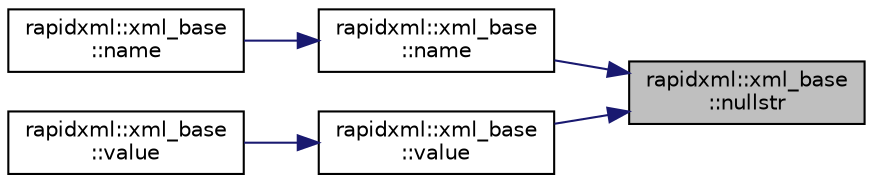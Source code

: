 digraph "rapidxml::xml_base::nullstr"
{
 // LATEX_PDF_SIZE
  edge [fontname="Helvetica",fontsize="10",labelfontname="Helvetica",labelfontsize="10"];
  node [fontname="Helvetica",fontsize="10",shape=record];
  rankdir="RL";
  Node1 [label="rapidxml::xml_base\l::nullstr",height=0.2,width=0.4,color="black", fillcolor="grey75", style="filled", fontcolor="black",tooltip=" "];
  Node1 -> Node2 [dir="back",color="midnightblue",fontsize="10",style="solid",fontname="Helvetica"];
  Node2 [label="rapidxml::xml_base\l::name",height=0.2,width=0.4,color="black", fillcolor="white", style="filled",URL="$classrapidxml_1_1xml__base.html#aef8ae147fbee59209f714274afc80dc4",tooltip=" "];
  Node2 -> Node3 [dir="back",color="midnightblue",fontsize="10",style="solid",fontname="Helvetica"];
  Node3 [label="rapidxml::xml_base\l::name",height=0.2,width=0.4,color="black", fillcolor="white", style="filled",URL="$classrapidxml_1_1xml__base.html#ae55060ae958c6e6465d6c8db852ec6ce",tooltip=" "];
  Node1 -> Node4 [dir="back",color="midnightblue",fontsize="10",style="solid",fontname="Helvetica"];
  Node4 [label="rapidxml::xml_base\l::value",height=0.2,width=0.4,color="black", fillcolor="white", style="filled",URL="$classrapidxml_1_1xml__base.html#a6af65de5e59ac497cd69838f8a89d602",tooltip=" "];
  Node4 -> Node5 [dir="back",color="midnightblue",fontsize="10",style="solid",fontname="Helvetica"];
  Node5 [label="rapidxml::xml_base\l::value",height=0.2,width=0.4,color="black", fillcolor="white", style="filled",URL="$classrapidxml_1_1xml__base.html#a3b183c2db7022a6d30494dd2f0ac11e9",tooltip=" "];
}

